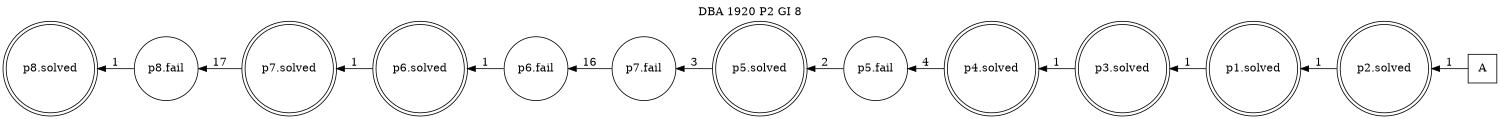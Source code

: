 digraph DBA_1920_P2_GI_8_GOOD {
labelloc="tl"
label= " DBA 1920 P2 GI 8 "
rankdir="RL";
graph [ size=" 10 , 10 !"]

"A" [shape="square" label="A"]
"p2.solved" [shape="doublecircle" label="p2.solved"]
"p1.solved" [shape="doublecircle" label="p1.solved"]
"p3.solved" [shape="doublecircle" label="p3.solved"]
"p4.solved" [shape="doublecircle" label="p4.solved"]
"p5.fail" [shape="circle" label="p5.fail"]
"p5.solved" [shape="doublecircle" label="p5.solved"]
"p7.fail" [shape="circle" label="p7.fail"]
"p6.fail" [shape="circle" label="p6.fail"]
"p6.solved" [shape="doublecircle" label="p6.solved"]
"p7.solved" [shape="doublecircle" label="p7.solved"]
"p8.fail" [shape="circle" label="p8.fail"]
"p8.solved" [shape="doublecircle" label="p8.solved"]
"A" -> "p2.solved" [ label=1]
"p2.solved" -> "p1.solved" [ label=1]
"p1.solved" -> "p3.solved" [ label=1]
"p3.solved" -> "p4.solved" [ label=1]
"p4.solved" -> "p5.fail" [ label=4]
"p5.fail" -> "p5.solved" [ label=2]
"p5.solved" -> "p7.fail" [ label=3]
"p7.fail" -> "p6.fail" [ label=16]
"p6.fail" -> "p6.solved" [ label=1]
"p6.solved" -> "p7.solved" [ label=1]
"p7.solved" -> "p8.fail" [ label=17]
"p8.fail" -> "p8.solved" [ label=1]
}
